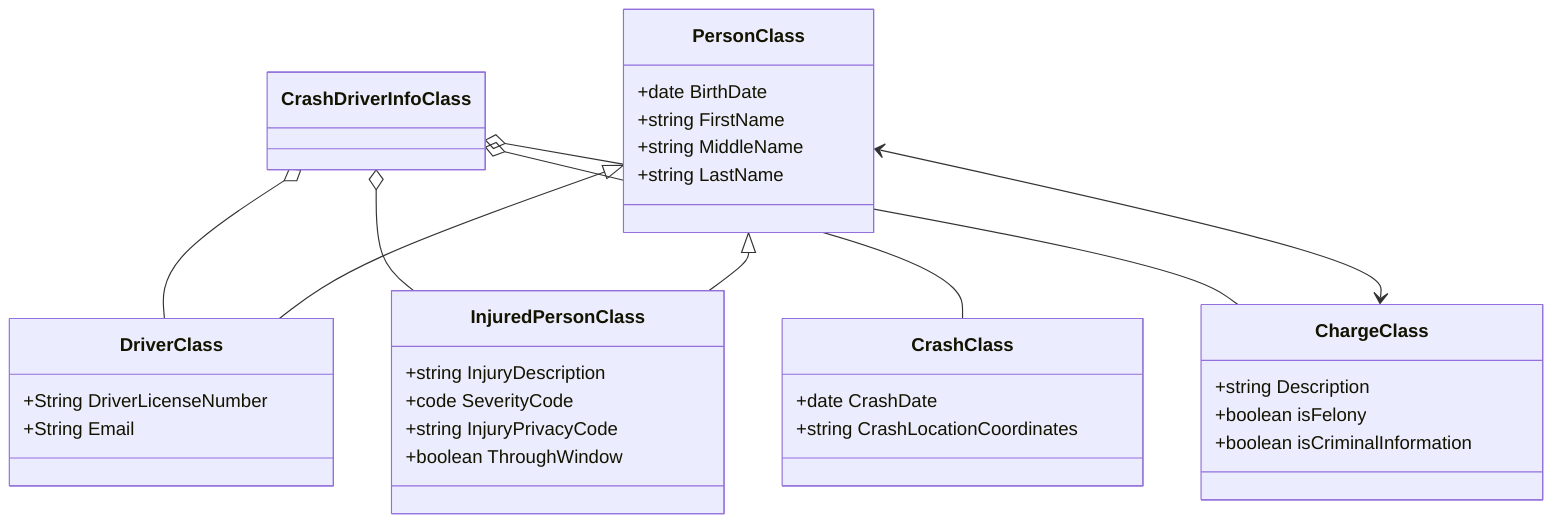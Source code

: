classDiagram

	class CrashDriverInfoClass{
	}

	CrashDriverInfoClass o-- DriverClass
	CrashDriverInfoClass o-- InjuredPersonClass
	CrashDriverInfoClass o-- CrashClass
	CrashDriverInfoClass o-- ChargeClass

	PersonClass <|-- DriverClass
	PersonClass <|-- InjuredPersonClass
	
	class PersonClass{
		+date BirthDate
		+string FirstName
		+string MiddleName
		+string LastName
	}
	
	class DriverClass{
		+String DriverLicenseNumber
		+String Email
	
	}

	class InjuredPersonClass{
		+string InjuryDescription
		+code SeverityCode
		+string InjuryPrivacyCode
		+boolean ThroughWindow
	}

	class ChargeClass{
		+string Description
		+boolean isFelony
		+boolean isCriminalInformation
	}

	class CrashClass{
		+date CrashDate
		+string CrashLocationCoordinates
	}

	PersonClass <--> ChargeClass